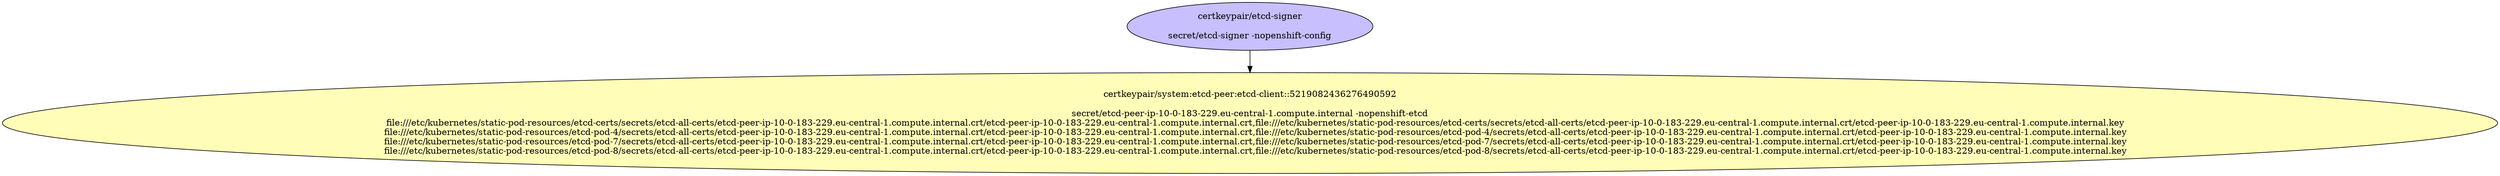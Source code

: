 digraph "Local Certificate" {
  // Node definitions.
  1 [
    label="certkeypair/etcd-signer\n\nsecret/etcd-signer -nopenshift-config\n"
    style=filled
    fillcolor="#c7bfff"
  ];
  5 [
    label="certkeypair/system:etcd-peer:etcd-client::5219082436276490592\n\nsecret/etcd-peer-ip-10-0-183-229.eu-central-1.compute.internal -nopenshift-etcd\n    file:///etc/kubernetes/static-pod-resources/etcd-certs/secrets/etcd-all-certs/etcd-peer-ip-10-0-183-229.eu-central-1.compute.internal.crt/etcd-peer-ip-10-0-183-229.eu-central-1.compute.internal.crt,file:///etc/kubernetes/static-pod-resources/etcd-certs/secrets/etcd-all-certs/etcd-peer-ip-10-0-183-229.eu-central-1.compute.internal.crt/etcd-peer-ip-10-0-183-229.eu-central-1.compute.internal.key\n    file:///etc/kubernetes/static-pod-resources/etcd-pod-4/secrets/etcd-all-certs/etcd-peer-ip-10-0-183-229.eu-central-1.compute.internal.crt/etcd-peer-ip-10-0-183-229.eu-central-1.compute.internal.crt,file:///etc/kubernetes/static-pod-resources/etcd-pod-4/secrets/etcd-all-certs/etcd-peer-ip-10-0-183-229.eu-central-1.compute.internal.crt/etcd-peer-ip-10-0-183-229.eu-central-1.compute.internal.key\n    file:///etc/kubernetes/static-pod-resources/etcd-pod-7/secrets/etcd-all-certs/etcd-peer-ip-10-0-183-229.eu-central-1.compute.internal.crt/etcd-peer-ip-10-0-183-229.eu-central-1.compute.internal.crt,file:///etc/kubernetes/static-pod-resources/etcd-pod-7/secrets/etcd-all-certs/etcd-peer-ip-10-0-183-229.eu-central-1.compute.internal.crt/etcd-peer-ip-10-0-183-229.eu-central-1.compute.internal.key\n    file:///etc/kubernetes/static-pod-resources/etcd-pod-8/secrets/etcd-all-certs/etcd-peer-ip-10-0-183-229.eu-central-1.compute.internal.crt/etcd-peer-ip-10-0-183-229.eu-central-1.compute.internal.crt,file:///etc/kubernetes/static-pod-resources/etcd-pod-8/secrets/etcd-all-certs/etcd-peer-ip-10-0-183-229.eu-central-1.compute.internal.crt/etcd-peer-ip-10-0-183-229.eu-central-1.compute.internal.key\n"
    style=filled
    fillcolor="#fffdb8"
  ];

  // Edge definitions.
  1 -> 5;
}
